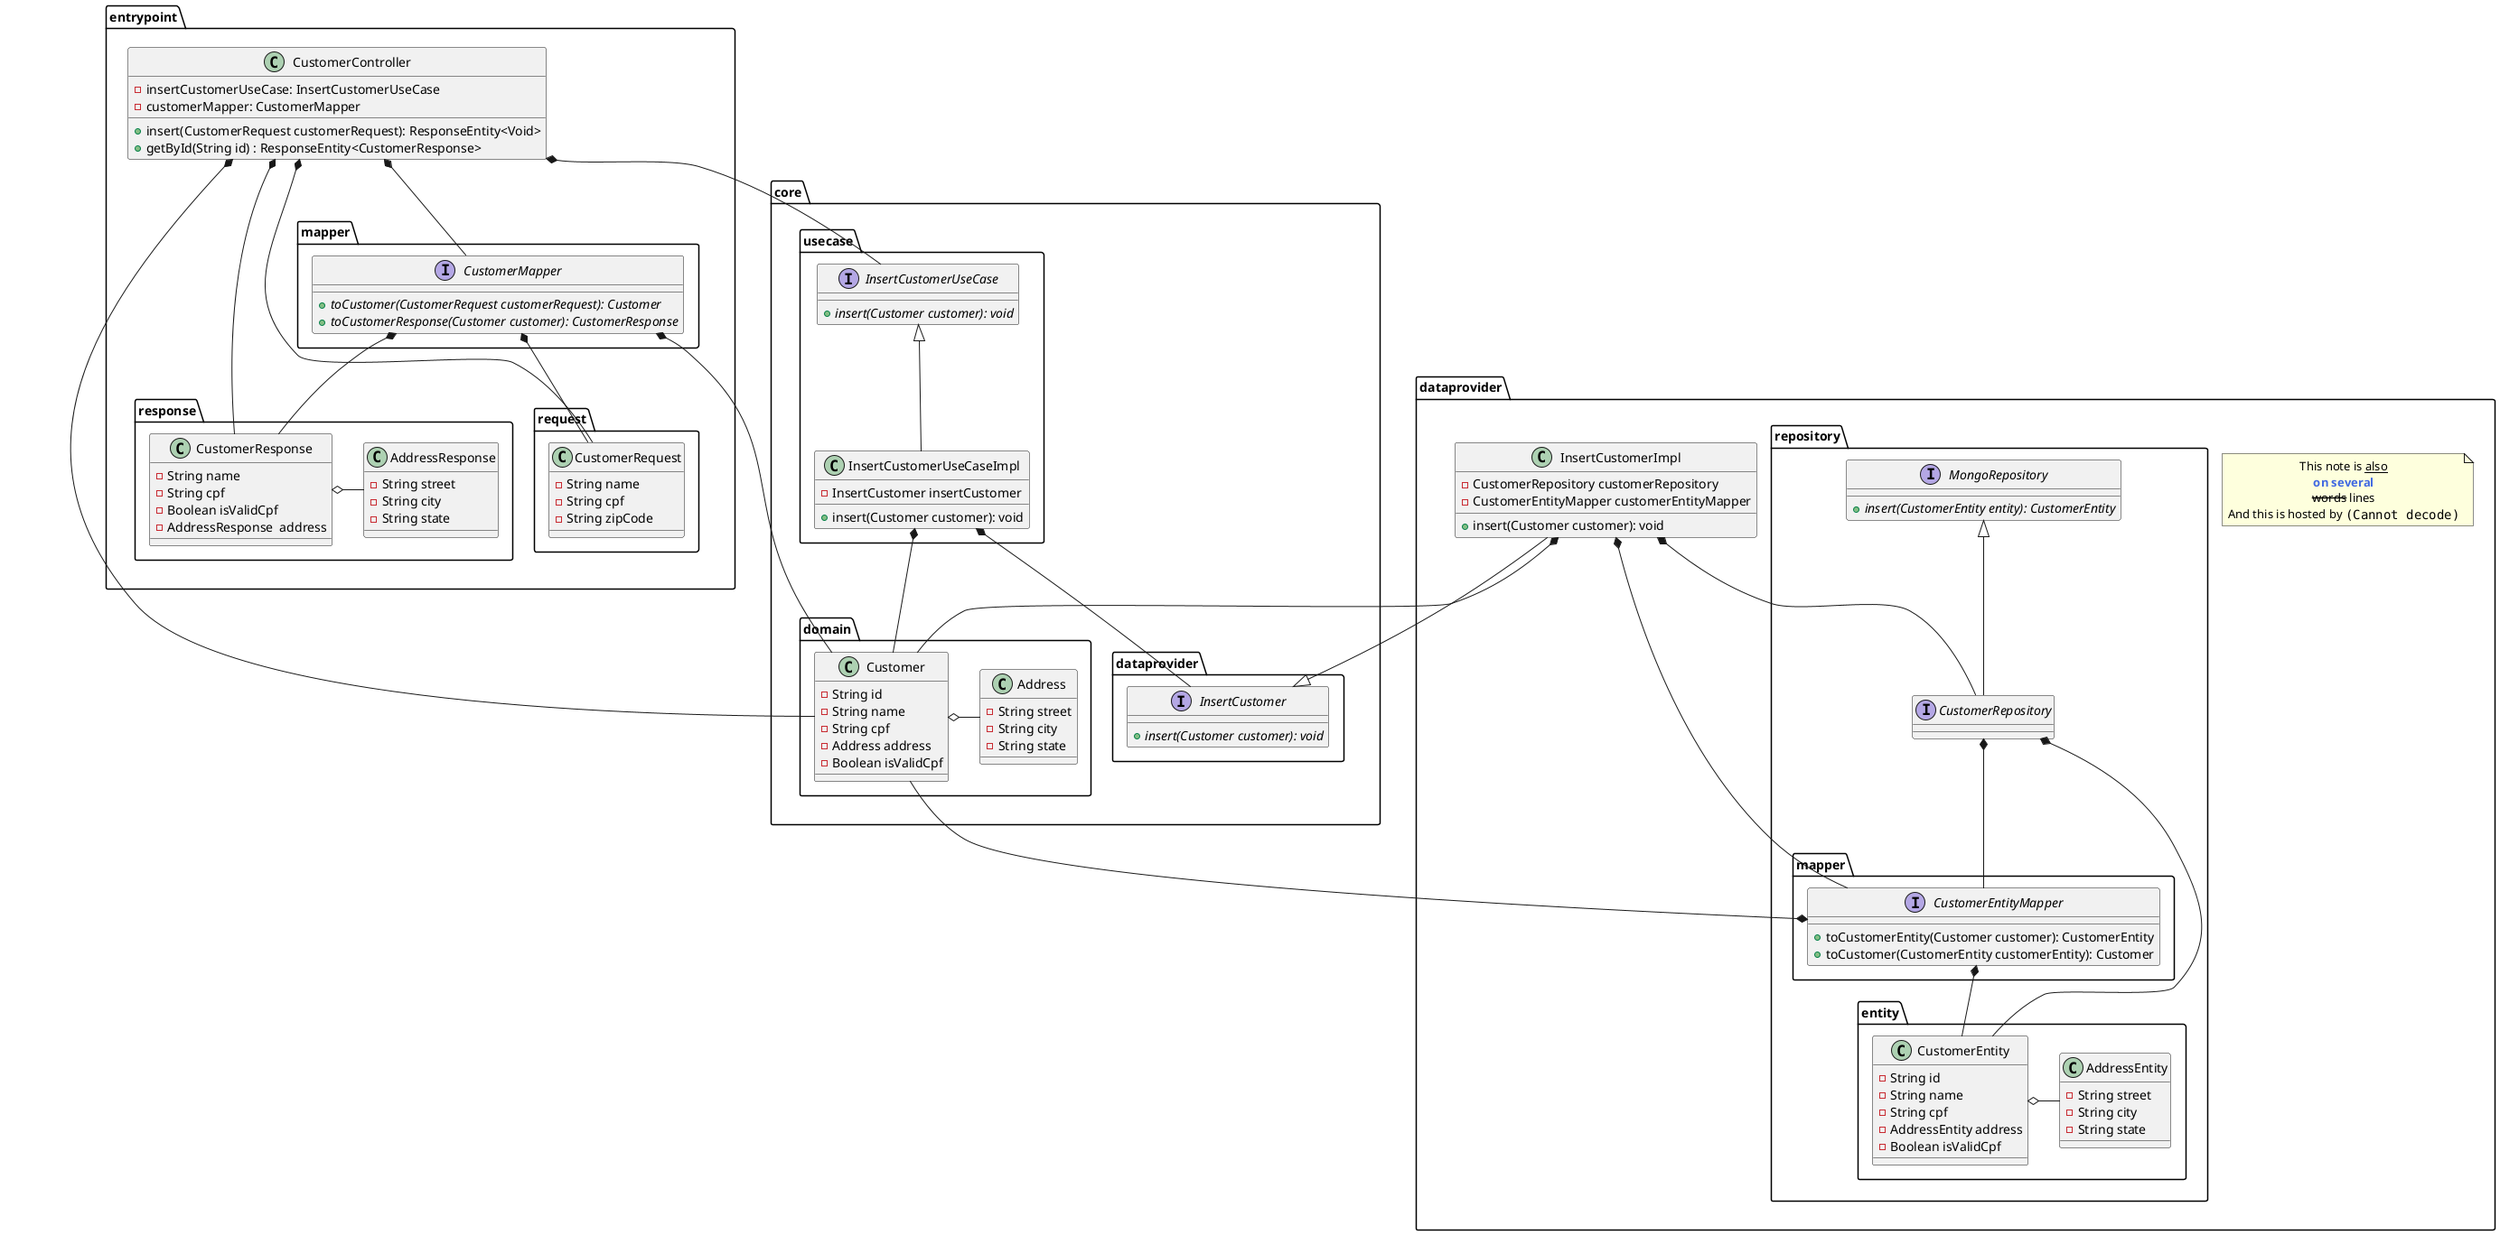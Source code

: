 @startuml

allowmixing
' -----------------------------------------------------
skinparam defaultTextAlignment center
'skinparam groupInheritance 2
' -----------------------------------------------------
'bottom to top direction
'left to right direction



package dataprovider as DP{
    note as N1
      This note is <u>also</u>
      <b><color:royalBlue>on several</color>
      <s>words</s> lines
      And this is hosted by <img:sourceforge.jpg>
    end note
    class InsertCustomerImpl {
        - CustomerRepository customerRepository
        - CustomerEntityMapper customerEntityMapper
        + insert(Customer customer): void
    }

    package repository {
        interface CustomerRepository {
        }

        interface MongoRepository {
            {abstract} + insert(CustomerEntity entity): CustomerEntity
        }
        package entity {
            class CustomerEntity {
            - String id
                - String name
                - String cpf
                - AddressEntity address
                - Boolean isValidCpf
            }

            class AddressEntity {
                - String street
                - String city
                - String state
            }
        }
        package mapper {
            interface CustomerEntityMapper {
                + toCustomerEntity(Customer customer): CustomerEntity
                + toCustomer(CustomerEntity customerEntity): Customer
            }
        }
    }
}
package core as C{
    package domain {
        class Customer {
            - String id
            - String name
            - String cpf
            - Address address
            - Boolean isValidCpf
        }

        class Address {
            - String street
            - String city
            - String state
        }
    }
    package usecase {
        interface InsertCustomerUseCase {
            {abstract} + insert(Customer customer): void
        }

        class InsertCustomerUseCaseImpl {
            - InsertCustomer insertCustomer
            + insert(Customer customer): void

        }
    }
    package dataprovider {
        interface InsertCustomer {
            {abstract} + insert(Customer customer): void
        }
    }
}


package entrypoint as EP{
    class CustomerController {
        - insertCustomerUseCase: InsertCustomerUseCase
        - customerMapper: CustomerMapper
        + insert(CustomerRequest customerRequest): ResponseEntity<Void>
        + getById(String id) : ResponseEntity<CustomerResponse>
    }
    package request {
        class CustomerRequest {
            - String name
            - String cpf
            - String zipCode
        }
    }
    package mapper {
        interface CustomerMapper {
            {abstract} + toCustomer(CustomerRequest customerRequest): Customer
            {abstract} + toCustomerResponse(Customer customer): CustomerResponse
        }
    }
    package response {
        class CustomerResponse {
            - String name
            - String cpf
            - Boolean isValidCpf
            - AddressResponse  address
        }
        class AddressResponse {
            - String street
            - String city
            - String state
        }
    }
}

'------Relacionamentos-----------
InsertCustomerUseCase <|-- InsertCustomerUseCaseImpl
InsertCustomer <|-- InsertCustomerImpl
MongoRepository <|-- CustomerRepository

InsertCustomerImpl *-- CustomerRepository
InsertCustomerImpl *-- CustomerEntityMapper
InsertCustomerImpl *-- Customer
CustomerEntityMapper *-- Customer
CustomerEntityMapper *-- CustomerEntity
CustomerMapper *-- Customer
CustomerMapper *-- CustomerResponse
CustomerMapper *-- CustomerRequest

CustomerRepository *-- CustomerEntityMapper
CustomerRepository *-- CustomerEntity

InsertCustomerUseCaseImpl *-- Customer
InsertCustomerUseCaseImpl *-- InsertCustomer

CustomerController *-- InsertCustomerUseCase
CustomerController *-- CustomerMapper
CustomerController *-- CustomerRequest
CustomerController *-- CustomerResponse
CustomerController *-- Customer
CustomerResponse o- AddressResponse

CustomerEntity o- AddressEntity
Customer o- Address
'------Relacionamentos-----------
'------Alinhamento-----------
'C-up[hidden]-EP
EP-down[hidden]-DP
DP-up[hidden]-C
'------fim Alinhamento-----------

@enduml